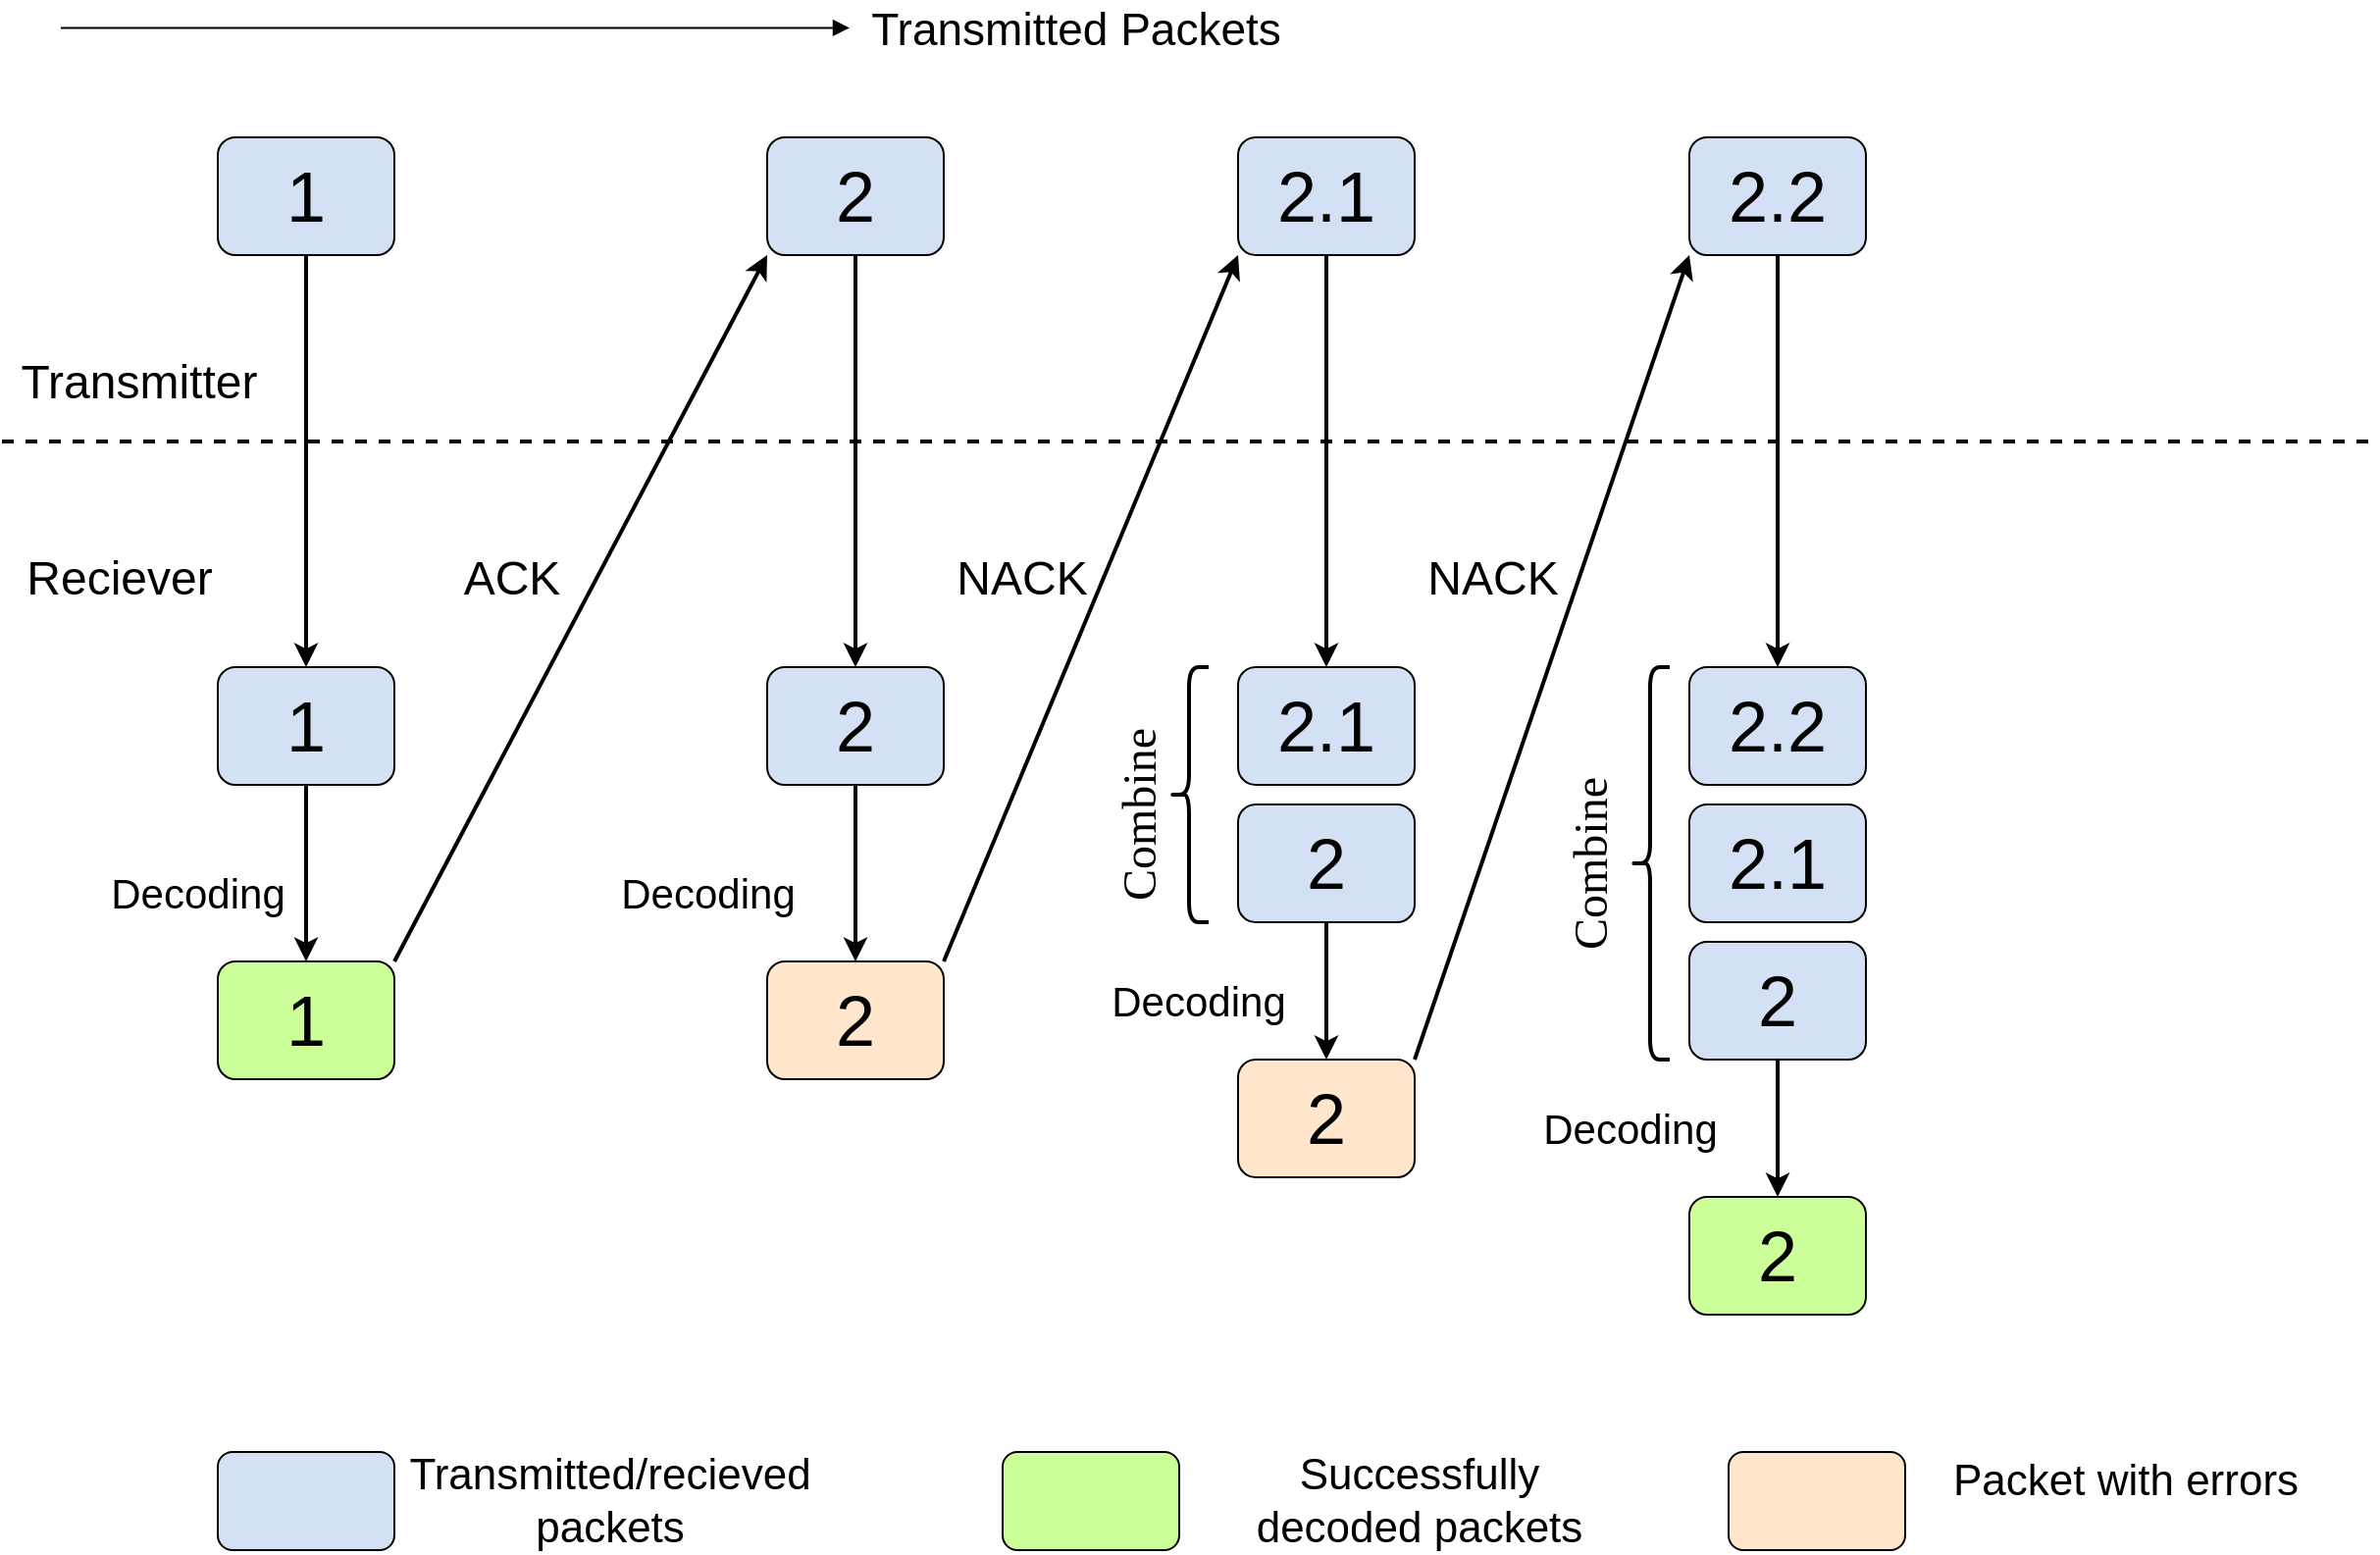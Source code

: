 <mxfile version="24.3.1" type="device">
  <diagram name="Page-1" id="IHI5QLE-H-6v0qj7ruXF">
    <mxGraphModel dx="1615" dy="803" grid="1" gridSize="10" guides="1" tooltips="1" connect="1" arrows="1" fold="1" page="1" pageScale="1" pageWidth="850" pageHeight="1100" math="0" shadow="0">
      <root>
        <mxCell id="0" />
        <mxCell id="1" parent="0" />
        <mxCell id="zjJtpdYxiMiZax4AKBjy-1" value="&lt;font style=&quot;font-size: 36px;&quot;&gt;1&lt;/font&gt;" style="rounded=1;whiteSpace=wrap;html=1;fillColor=#D4E1F5;" vertex="1" parent="1">
          <mxGeometry x="120" y="100" width="90" height="60" as="geometry" />
        </mxCell>
        <mxCell id="zjJtpdYxiMiZax4AKBjy-17" style="edgeStyle=orthogonalEdgeStyle;rounded=0;orthogonalLoop=1;jettySize=auto;html=1;exitX=0.5;exitY=1;exitDx=0;exitDy=0;entryX=0.5;entryY=0;entryDx=0;entryDy=0;strokeWidth=2;" edge="1" parent="1" source="zjJtpdYxiMiZax4AKBjy-2" target="zjJtpdYxiMiZax4AKBjy-6">
          <mxGeometry relative="1" as="geometry" />
        </mxCell>
        <mxCell id="zjJtpdYxiMiZax4AKBjy-2" value="&lt;font style=&quot;font-size: 36px;&quot;&gt;2&lt;/font&gt;" style="rounded=1;whiteSpace=wrap;html=1;fillColor=#D4E1F5;" vertex="1" parent="1">
          <mxGeometry x="400" y="100" width="90" height="60" as="geometry" />
        </mxCell>
        <mxCell id="zjJtpdYxiMiZax4AKBjy-18" style="edgeStyle=orthogonalEdgeStyle;rounded=0;orthogonalLoop=1;jettySize=auto;html=1;exitX=0.5;exitY=1;exitDx=0;exitDy=0;entryX=0.5;entryY=0;entryDx=0;entryDy=0;strokeWidth=2;" edge="1" parent="1" source="zjJtpdYxiMiZax4AKBjy-3" target="zjJtpdYxiMiZax4AKBjy-7">
          <mxGeometry relative="1" as="geometry" />
        </mxCell>
        <mxCell id="zjJtpdYxiMiZax4AKBjy-3" value="&lt;font style=&quot;font-size: 36px;&quot;&gt;2.1&lt;/font&gt;" style="rounded=1;whiteSpace=wrap;html=1;fillColor=#D4E1F5;" vertex="1" parent="1">
          <mxGeometry x="640" y="100" width="90" height="60" as="geometry" />
        </mxCell>
        <mxCell id="zjJtpdYxiMiZax4AKBjy-19" style="edgeStyle=orthogonalEdgeStyle;rounded=0;orthogonalLoop=1;jettySize=auto;html=1;exitX=0.5;exitY=1;exitDx=0;exitDy=0;entryX=0.5;entryY=0;entryDx=0;entryDy=0;strokeWidth=2;" edge="1" parent="1" source="zjJtpdYxiMiZax4AKBjy-4" target="zjJtpdYxiMiZax4AKBjy-8">
          <mxGeometry relative="1" as="geometry" />
        </mxCell>
        <mxCell id="zjJtpdYxiMiZax4AKBjy-4" value="&lt;font style=&quot;font-size: 36px;&quot;&gt;2.2&lt;/font&gt;" style="rounded=1;whiteSpace=wrap;html=1;fillColor=#D4E1F5;" vertex="1" parent="1">
          <mxGeometry x="870" y="100" width="90" height="60" as="geometry" />
        </mxCell>
        <mxCell id="zjJtpdYxiMiZax4AKBjy-20" style="edgeStyle=orthogonalEdgeStyle;rounded=0;orthogonalLoop=1;jettySize=auto;html=1;exitX=0.5;exitY=1;exitDx=0;exitDy=0;entryX=0.5;entryY=0;entryDx=0;entryDy=0;strokeWidth=2;" edge="1" parent="1" source="zjJtpdYxiMiZax4AKBjy-5" target="zjJtpdYxiMiZax4AKBjy-9">
          <mxGeometry relative="1" as="geometry" />
        </mxCell>
        <mxCell id="zjJtpdYxiMiZax4AKBjy-5" value="&lt;font style=&quot;font-size: 36px;&quot;&gt;1&lt;/font&gt;" style="rounded=1;whiteSpace=wrap;html=1;fillColor=#D4E1F5;" vertex="1" parent="1">
          <mxGeometry x="120" y="370" width="90" height="60" as="geometry" />
        </mxCell>
        <mxCell id="zjJtpdYxiMiZax4AKBjy-21" style="edgeStyle=orthogonalEdgeStyle;rounded=0;orthogonalLoop=1;jettySize=auto;html=1;exitX=0.5;exitY=1;exitDx=0;exitDy=0;entryX=0.5;entryY=0;entryDx=0;entryDy=0;strokeWidth=2;" edge="1" parent="1" source="zjJtpdYxiMiZax4AKBjy-6" target="zjJtpdYxiMiZax4AKBjy-10">
          <mxGeometry relative="1" as="geometry" />
        </mxCell>
        <mxCell id="zjJtpdYxiMiZax4AKBjy-6" value="&lt;font style=&quot;font-size: 36px;&quot;&gt;2&lt;/font&gt;" style="rounded=1;whiteSpace=wrap;html=1;fillColor=#D4E1F5;" vertex="1" parent="1">
          <mxGeometry x="400" y="370" width="90" height="60" as="geometry" />
        </mxCell>
        <mxCell id="zjJtpdYxiMiZax4AKBjy-7" value="&lt;font style=&quot;font-size: 36px;&quot;&gt;2.1&lt;/font&gt;" style="rounded=1;whiteSpace=wrap;html=1;fillColor=#D4E1F5;" vertex="1" parent="1">
          <mxGeometry x="640" y="370" width="90" height="60" as="geometry" />
        </mxCell>
        <mxCell id="zjJtpdYxiMiZax4AKBjy-8" value="&lt;font style=&quot;font-size: 36px;&quot;&gt;2.2&lt;/font&gt;" style="rounded=1;whiteSpace=wrap;html=1;fillColor=#D4E1F5;" vertex="1" parent="1">
          <mxGeometry x="870" y="370" width="90" height="60" as="geometry" />
        </mxCell>
        <mxCell id="zjJtpdYxiMiZax4AKBjy-9" value="&lt;font style=&quot;font-size: 36px;&quot;&gt;1&lt;/font&gt;" style="rounded=1;whiteSpace=wrap;html=1;fillColor=#CCFF99;" vertex="1" parent="1">
          <mxGeometry x="120" y="520" width="90" height="60" as="geometry" />
        </mxCell>
        <mxCell id="zjJtpdYxiMiZax4AKBjy-10" value="&lt;font style=&quot;font-size: 36px;&quot;&gt;2&lt;/font&gt;" style="rounded=1;whiteSpace=wrap;html=1;fillColor=#FFE6CC;" vertex="1" parent="1">
          <mxGeometry x="400" y="520" width="90" height="60" as="geometry" />
        </mxCell>
        <mxCell id="zjJtpdYxiMiZax4AKBjy-22" style="edgeStyle=orthogonalEdgeStyle;rounded=0;orthogonalLoop=1;jettySize=auto;html=1;exitX=0.5;exitY=1;exitDx=0;exitDy=0;entryX=0.5;entryY=0;entryDx=0;entryDy=0;strokeWidth=2;" edge="1" parent="1" source="zjJtpdYxiMiZax4AKBjy-11" target="zjJtpdYxiMiZax4AKBjy-12">
          <mxGeometry relative="1" as="geometry" />
        </mxCell>
        <mxCell id="zjJtpdYxiMiZax4AKBjy-11" value="&lt;font style=&quot;font-size: 36px;&quot;&gt;2&lt;/font&gt;" style="rounded=1;whiteSpace=wrap;html=1;fillColor=#D4E1F5;" vertex="1" parent="1">
          <mxGeometry x="640" y="440" width="90" height="60" as="geometry" />
        </mxCell>
        <mxCell id="zjJtpdYxiMiZax4AKBjy-12" value="&lt;font style=&quot;font-size: 36px;&quot;&gt;2&lt;/font&gt;" style="rounded=1;whiteSpace=wrap;html=1;fillColor=#FFE6CC;" vertex="1" parent="1">
          <mxGeometry x="640" y="570" width="90" height="60" as="geometry" />
        </mxCell>
        <mxCell id="zjJtpdYxiMiZax4AKBjy-13" value="&lt;font style=&quot;font-size: 36px;&quot;&gt;2.1&lt;/font&gt;" style="rounded=1;whiteSpace=wrap;html=1;fillColor=#D4E1F5;" vertex="1" parent="1">
          <mxGeometry x="870" y="440" width="90" height="60" as="geometry" />
        </mxCell>
        <mxCell id="zjJtpdYxiMiZax4AKBjy-23" style="edgeStyle=orthogonalEdgeStyle;rounded=0;orthogonalLoop=1;jettySize=auto;html=1;exitX=0.5;exitY=1;exitDx=0;exitDy=0;entryX=0.5;entryY=0;entryDx=0;entryDy=0;strokeWidth=2;" edge="1" parent="1" source="zjJtpdYxiMiZax4AKBjy-14">
          <mxGeometry relative="1" as="geometry">
            <mxPoint x="915" y="640" as="targetPoint" />
          </mxGeometry>
        </mxCell>
        <mxCell id="zjJtpdYxiMiZax4AKBjy-14" value="&lt;font style=&quot;font-size: 36px;&quot;&gt;2&lt;/font&gt;" style="rounded=1;whiteSpace=wrap;html=1;fillColor=#D4E1F5;" vertex="1" parent="1">
          <mxGeometry x="870" y="510" width="90" height="60" as="geometry" />
        </mxCell>
        <mxCell id="zjJtpdYxiMiZax4AKBjy-15" value="&lt;font style=&quot;font-size: 36px;&quot;&gt;2&lt;/font&gt;" style="rounded=1;whiteSpace=wrap;html=1;fillColor=#CCFF99;" vertex="1" parent="1">
          <mxGeometry x="870" y="640" width="90" height="60" as="geometry" />
        </mxCell>
        <mxCell id="zjJtpdYxiMiZax4AKBjy-16" style="edgeStyle=orthogonalEdgeStyle;rounded=0;orthogonalLoop=1;jettySize=auto;html=1;exitX=0.5;exitY=1;exitDx=0;exitDy=0;entryX=0.5;entryY=0;entryDx=0;entryDy=0;strokeWidth=2;" edge="1" parent="1" source="zjJtpdYxiMiZax4AKBjy-1" target="zjJtpdYxiMiZax4AKBjy-5">
          <mxGeometry relative="1" as="geometry" />
        </mxCell>
        <mxCell id="zjJtpdYxiMiZax4AKBjy-25" value="" style="line;strokeWidth=2;html=1;dashed=1;" vertex="1" parent="1">
          <mxGeometry x="10" y="250" width="1210" height="10" as="geometry" />
        </mxCell>
        <mxCell id="zjJtpdYxiMiZax4AKBjy-33" value="" style="endArrow=classic;html=1;rounded=0;exitX=1;exitY=0;exitDx=0;exitDy=0;entryX=0;entryY=1;entryDx=0;entryDy=0;strokeWidth=2;" edge="1" parent="1" source="zjJtpdYxiMiZax4AKBjy-9" target="zjJtpdYxiMiZax4AKBjy-2">
          <mxGeometry width="50" height="50" relative="1" as="geometry">
            <mxPoint x="430" y="450" as="sourcePoint" />
            <mxPoint x="480" y="400" as="targetPoint" />
          </mxGeometry>
        </mxCell>
        <mxCell id="zjJtpdYxiMiZax4AKBjy-35" value="" style="endArrow=classic;html=1;rounded=0;entryX=0;entryY=1;entryDx=0;entryDy=0;exitX=1;exitY=0;exitDx=0;exitDy=0;strokeWidth=2;" edge="1" parent="1" source="zjJtpdYxiMiZax4AKBjy-10" target="zjJtpdYxiMiZax4AKBjy-3">
          <mxGeometry width="50" height="50" relative="1" as="geometry">
            <mxPoint x="430" y="450" as="sourcePoint" />
            <mxPoint x="480" y="400" as="targetPoint" />
          </mxGeometry>
        </mxCell>
        <mxCell id="zjJtpdYxiMiZax4AKBjy-37" value="" style="endArrow=classic;html=1;rounded=0;exitX=1;exitY=0;exitDx=0;exitDy=0;entryX=0;entryY=1;entryDx=0;entryDy=0;strokeWidth=2;" edge="1" parent="1" source="zjJtpdYxiMiZax4AKBjy-12" target="zjJtpdYxiMiZax4AKBjy-4">
          <mxGeometry width="50" height="50" relative="1" as="geometry">
            <mxPoint x="430" y="450" as="sourcePoint" />
            <mxPoint x="480" y="400" as="targetPoint" />
          </mxGeometry>
        </mxCell>
        <mxCell id="zjJtpdYxiMiZax4AKBjy-41" value="" style="html=1;verticalAlign=bottom;endArrow=block;curved=0;rounded=0;" edge="1" parent="1">
          <mxGeometry x="0.012" y="10" width="80" relative="1" as="geometry">
            <mxPoint x="40" y="44.23" as="sourcePoint" />
            <mxPoint x="442" y="44.23" as="targetPoint" />
            <mxPoint as="offset" />
          </mxGeometry>
        </mxCell>
        <mxCell id="zjJtpdYxiMiZax4AKBjy-43" value="" style="shape=curlyBracket;whiteSpace=wrap;html=1;rounded=1;labelPosition=left;verticalLabelPosition=middle;align=right;verticalAlign=middle;strokeWidth=2;" vertex="1" parent="1">
          <mxGeometry x="605" y="370" width="20" height="130" as="geometry" />
        </mxCell>
        <mxCell id="zjJtpdYxiMiZax4AKBjy-46" value="" style="shape=curlyBracket;whiteSpace=wrap;html=1;rounded=1;labelPosition=left;verticalLabelPosition=middle;align=right;verticalAlign=middle;strokeWidth=2;" vertex="1" parent="1">
          <mxGeometry x="840" y="370" width="20" height="200" as="geometry" />
        </mxCell>
        <mxCell id="zjJtpdYxiMiZax4AKBjy-48" value="&lt;font face=&quot;Georgia&quot; style=&quot;font-size: 24px;&quot;&gt;Combine&lt;/font&gt;" style="text;html=1;align=center;verticalAlign=middle;whiteSpace=wrap;rounded=0;rotation=270;" vertex="1" parent="1">
          <mxGeometry x="540" y="380" width="100" height="130" as="geometry" />
        </mxCell>
        <mxCell id="zjJtpdYxiMiZax4AKBjy-49" value="&lt;font face=&quot;Georgia&quot; style=&quot;font-size: 24px;&quot;&gt;Combine&lt;/font&gt;" style="text;html=1;align=center;verticalAlign=middle;whiteSpace=wrap;rounded=0;rotation=270;" vertex="1" parent="1">
          <mxGeometry x="770" y="405" width="100" height="130" as="geometry" />
        </mxCell>
        <mxCell id="zjJtpdYxiMiZax4AKBjy-52" value="&lt;font style=&quot;font-size: 23px;&quot;&gt;Transmitted Packets&lt;/font&gt;" style="text;html=1;align=center;verticalAlign=middle;whiteSpace=wrap;rounded=0;" vertex="1" parent="1">
          <mxGeometry x="450" y="30" width="215" height="30" as="geometry" />
        </mxCell>
        <mxCell id="zjJtpdYxiMiZax4AKBjy-53" value="&lt;span style=&quot;font-size: 24px;&quot;&gt;ACK&lt;/span&gt;" style="text;html=1;align=center;verticalAlign=middle;whiteSpace=wrap;rounded=0;" vertex="1" parent="1">
          <mxGeometry x="240" y="310" width="60" height="30" as="geometry" />
        </mxCell>
        <mxCell id="zjJtpdYxiMiZax4AKBjy-54" value="&lt;span style=&quot;font-size: 24px;&quot;&gt;NACK&lt;/span&gt;" style="text;html=1;align=center;verticalAlign=middle;whiteSpace=wrap;rounded=0;" vertex="1" parent="1">
          <mxGeometry x="500" y="310" width="60" height="30" as="geometry" />
        </mxCell>
        <mxCell id="zjJtpdYxiMiZax4AKBjy-55" value="&lt;span style=&quot;font-size: 24px;&quot;&gt;NACK&lt;/span&gt;" style="text;html=1;align=center;verticalAlign=middle;whiteSpace=wrap;rounded=0;" vertex="1" parent="1">
          <mxGeometry x="740" y="310" width="60" height="30" as="geometry" />
        </mxCell>
        <mxCell id="zjJtpdYxiMiZax4AKBjy-56" value="&lt;font style=&quot;font-size: 24px;&quot;&gt;Transmitter&lt;/font&gt;" style="text;html=1;align=center;verticalAlign=middle;whiteSpace=wrap;rounded=0;" vertex="1" parent="1">
          <mxGeometry x="50" y="210" width="60" height="30" as="geometry" />
        </mxCell>
        <mxCell id="zjJtpdYxiMiZax4AKBjy-57" value="&lt;font style=&quot;font-size: 24px;&quot;&gt;Reciever&lt;/font&gt;" style="text;html=1;align=center;verticalAlign=middle;whiteSpace=wrap;rounded=0;" vertex="1" parent="1">
          <mxGeometry x="40" y="310" width="60" height="30" as="geometry" />
        </mxCell>
        <mxCell id="zjJtpdYxiMiZax4AKBjy-58" value="" style="rounded=1;whiteSpace=wrap;html=1;fillColor=#CCFF99;" vertex="1" parent="1">
          <mxGeometry x="520" y="770" width="90" height="50" as="geometry" />
        </mxCell>
        <mxCell id="zjJtpdYxiMiZax4AKBjy-59" value="&lt;font size=&quot;1&quot; style=&quot;&quot;&gt;&lt;span style=&quot;font-size: 22px;&quot;&gt;Transmitted/recieved packets&lt;/span&gt;&lt;/font&gt;" style="text;html=1;align=center;verticalAlign=middle;whiteSpace=wrap;rounded=0;strokeWidth=2;" vertex="1" parent="1">
          <mxGeometry x="250" y="780" width="140" height="30" as="geometry" />
        </mxCell>
        <mxCell id="zjJtpdYxiMiZax4AKBjy-60" value="" style="rounded=1;whiteSpace=wrap;html=1;fillColor=#D4E1F5;" vertex="1" parent="1">
          <mxGeometry x="120" y="770" width="90" height="50" as="geometry" />
        </mxCell>
        <mxCell id="zjJtpdYxiMiZax4AKBjy-65" value="&lt;font size=&quot;1&quot; style=&quot;&quot;&gt;&lt;span style=&quot;font-size: 22px;&quot;&gt;Successfully decoded packets&lt;/span&gt;&lt;/font&gt;" style="text;html=1;align=center;verticalAlign=middle;whiteSpace=wrap;rounded=0;strokeWidth=2;" vertex="1" parent="1">
          <mxGeometry x="640" y="780" width="185" height="30" as="geometry" />
        </mxCell>
        <mxCell id="zjJtpdYxiMiZax4AKBjy-66" value="" style="rounded=1;whiteSpace=wrap;html=1;fillColor=#FFE6CC;" vertex="1" parent="1">
          <mxGeometry x="890" y="770" width="90" height="50" as="geometry" />
        </mxCell>
        <mxCell id="zjJtpdYxiMiZax4AKBjy-67" value="&lt;font size=&quot;1&quot; style=&quot;&quot;&gt;&lt;span style=&quot;font-size: 22px;&quot;&gt;Packet with errors&lt;/span&gt;&lt;/font&gt;" style="text;html=1;align=center;verticalAlign=middle;whiteSpace=wrap;rounded=0;strokeWidth=2;" vertex="1" parent="1">
          <mxGeometry x="1000" y="770" width="185" height="30" as="geometry" />
        </mxCell>
        <mxCell id="zjJtpdYxiMiZax4AKBjy-68" value="&lt;font style=&quot;font-size: 21px;&quot;&gt;Decoding&lt;/font&gt;" style="text;html=1;align=center;verticalAlign=middle;whiteSpace=wrap;rounded=0;" vertex="1" parent="1">
          <mxGeometry x="80" y="470" width="60" height="30" as="geometry" />
        </mxCell>
        <mxCell id="zjJtpdYxiMiZax4AKBjy-71" value="&lt;font style=&quot;font-size: 21px;&quot;&gt;Decoding&lt;/font&gt;" style="text;html=1;align=center;verticalAlign=middle;whiteSpace=wrap;rounded=0;" vertex="1" parent="1">
          <mxGeometry x="340" y="470" width="60" height="30" as="geometry" />
        </mxCell>
        <mxCell id="zjJtpdYxiMiZax4AKBjy-72" value="&lt;font style=&quot;font-size: 21px;&quot;&gt;Decoding&lt;/font&gt;" style="text;html=1;align=center;verticalAlign=middle;whiteSpace=wrap;rounded=0;" vertex="1" parent="1">
          <mxGeometry x="590" y="525" width="60" height="30" as="geometry" />
        </mxCell>
        <mxCell id="zjJtpdYxiMiZax4AKBjy-73" value="&lt;font style=&quot;font-size: 21px;&quot;&gt;Decoding&lt;/font&gt;" style="text;html=1;align=center;verticalAlign=middle;whiteSpace=wrap;rounded=0;" vertex="1" parent="1">
          <mxGeometry x="810" y="590" width="60" height="30" as="geometry" />
        </mxCell>
      </root>
    </mxGraphModel>
  </diagram>
</mxfile>
